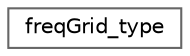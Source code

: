 digraph "Graphical Class Hierarchy"
{
 // INTERACTIVE_SVG=YES
 // LATEX_PDF_SIZE
  bgcolor="transparent";
  edge [fontname=Helvetica,fontsize=10,labelfontname=Helvetica,labelfontsize=10];
  node [fontname=Helvetica,fontsize=10,shape=box,height=0.2,width=0.4];
  rankdir="LR";
  Node0 [id="Node000000",label="freqGrid_type",height=0.2,width=0.4,color="grey40", fillcolor="white", style="filled",URL="$d2/d72/classfreqGrid__type.html",tooltip=" "];
}
